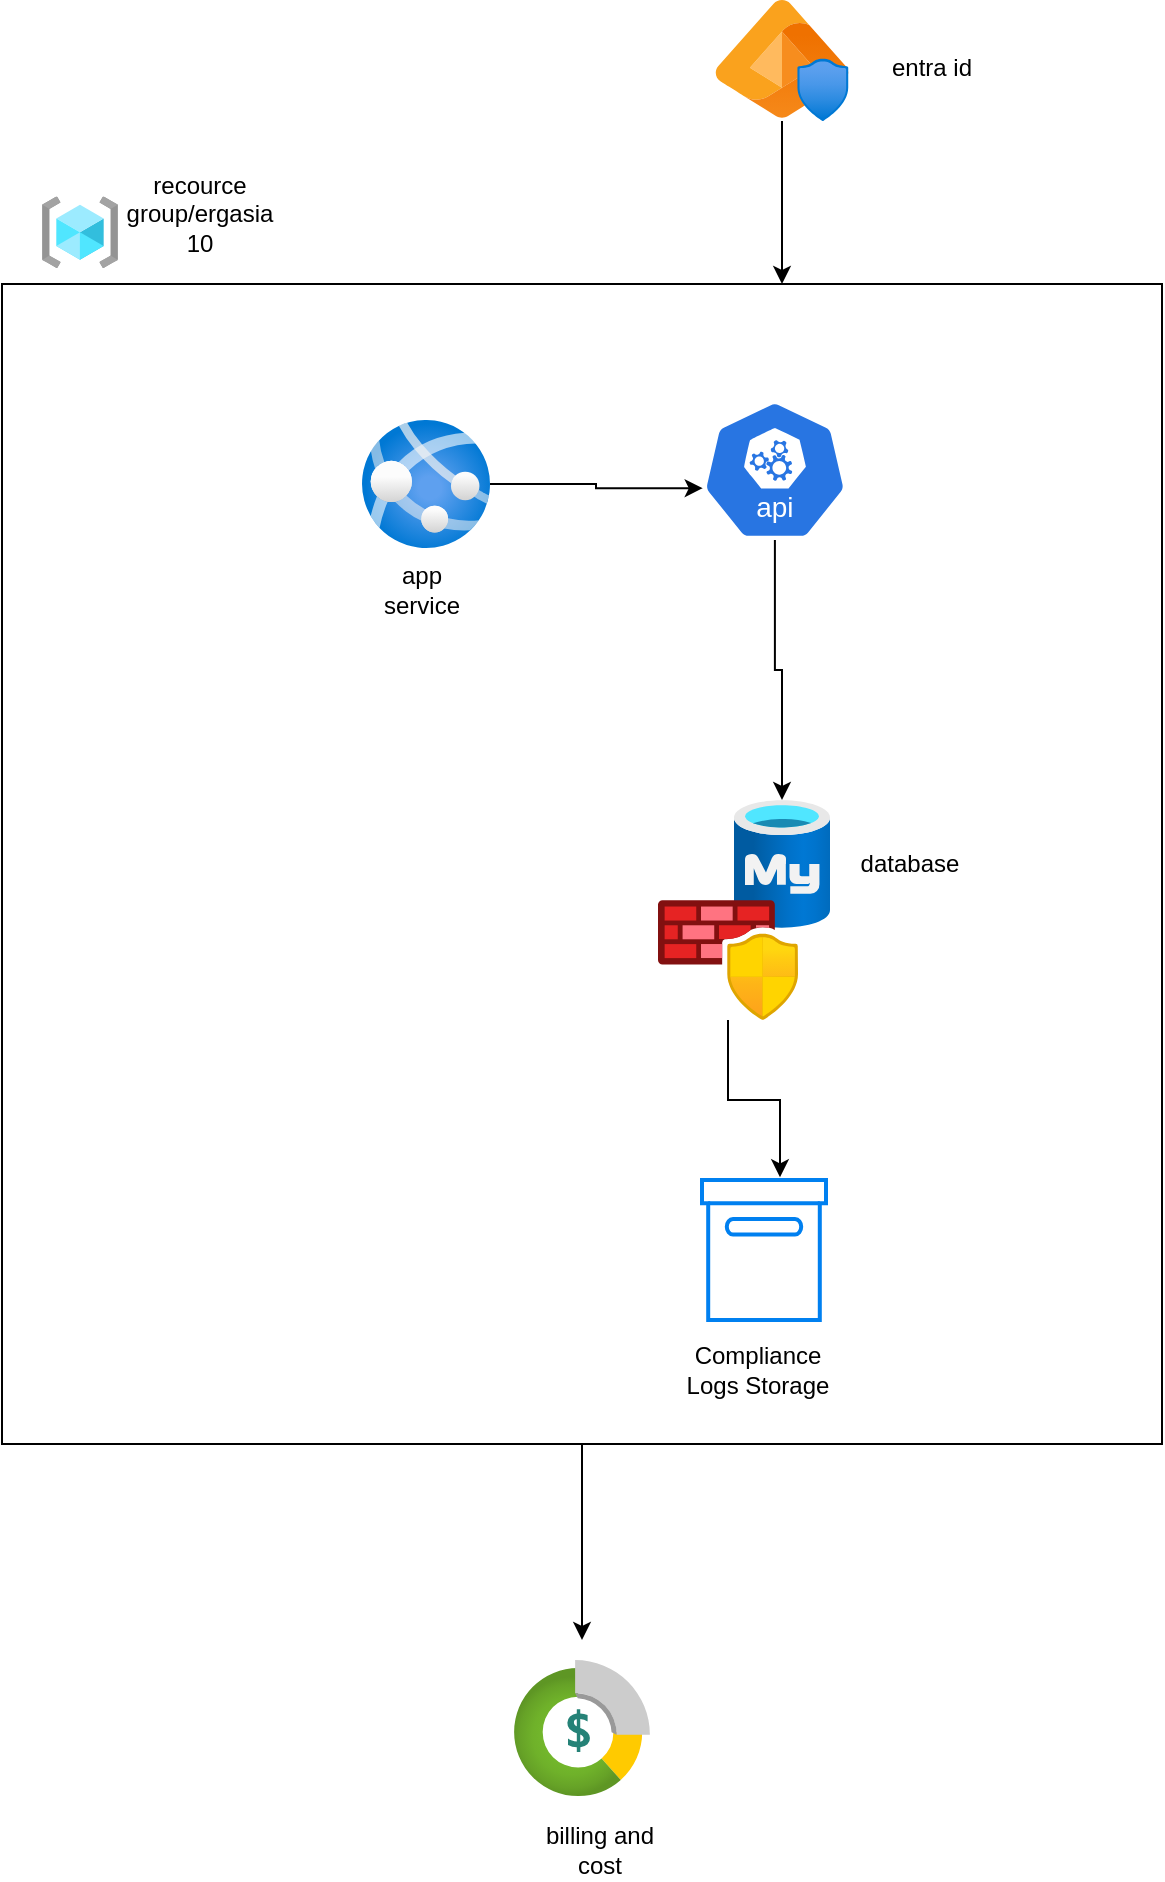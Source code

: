 <mxfile version="24.8.4">
  <diagram id="WI9T0HZ2pTsCkuznbFz-" name="Page-1">
    <mxGraphModel dx="1221" dy="618" grid="1" gridSize="10" guides="1" tooltips="1" connect="1" arrows="1" fold="1" page="1" pageScale="1" pageWidth="1169" pageHeight="827" math="0" shadow="0">
      <root>
        <mxCell id="0" />
        <mxCell id="1" parent="0" />
        <mxCell id="A0IHMMy_m380kcZ5GglR-23" value="" style="edgeStyle=orthogonalEdgeStyle;rounded=0;orthogonalLoop=1;jettySize=auto;html=1;" edge="1" parent="1" source="A0IHMMy_m380kcZ5GglR-12" target="A0IHMMy_m380kcZ5GglR-13">
          <mxGeometry relative="1" as="geometry">
            <Array as="points">
              <mxPoint x="710" y="160" />
              <mxPoint x="710" y="160" />
            </Array>
          </mxGeometry>
        </mxCell>
        <mxCell id="A0IHMMy_m380kcZ5GglR-12" value="" style="image;aspect=fixed;html=1;points=[];align=center;fontSize=12;image=img/lib/azure2/identity/Entra_ID_Protection.svg;" vertex="1" parent="1">
          <mxGeometry x="676" y="40" width="68" height="60.44" as="geometry" />
        </mxCell>
        <mxCell id="A0IHMMy_m380kcZ5GglR-30" style="edgeStyle=orthogonalEdgeStyle;rounded=0;orthogonalLoop=1;jettySize=auto;html=1;" edge="1" parent="1" source="A0IHMMy_m380kcZ5GglR-13">
          <mxGeometry relative="1" as="geometry">
            <mxPoint x="610" y="860" as="targetPoint" />
          </mxGeometry>
        </mxCell>
        <mxCell id="A0IHMMy_m380kcZ5GglR-13" value="" style="whiteSpace=wrap;html=1;aspect=fixed;fillColor=none;" vertex="1" parent="1">
          <mxGeometry x="320" y="182" width="580" height="580" as="geometry" />
        </mxCell>
        <mxCell id="A0IHMMy_m380kcZ5GglR-14" value="" style="image;aspect=fixed;html=1;points=[];align=center;fontSize=12;image=img/lib/azure2/general/Resource_Groups.svg;" vertex="1" parent="1">
          <mxGeometry x="340" y="138.24" width="38" height="35.76" as="geometry" />
        </mxCell>
        <mxCell id="A0IHMMy_m380kcZ5GglR-15" value="recource group/ergasia 10&lt;div&gt;&lt;br&gt;&lt;/div&gt;" style="text;html=1;align=center;verticalAlign=middle;whiteSpace=wrap;rounded=0;" vertex="1" parent="1">
          <mxGeometry x="378" y="140" width="82" height="28" as="geometry" />
        </mxCell>
        <mxCell id="A0IHMMy_m380kcZ5GglR-16" value="" style="image;aspect=fixed;html=1;points=[];align=center;fontSize=12;image=img/lib/azure2/app_services/App_Services.svg;" vertex="1" parent="1">
          <mxGeometry x="500" y="250" width="64" height="64" as="geometry" />
        </mxCell>
        <mxCell id="A0IHMMy_m380kcZ5GglR-25" style="edgeStyle=orthogonalEdgeStyle;rounded=0;orthogonalLoop=1;jettySize=auto;html=1;" edge="1" parent="1" source="A0IHMMy_m380kcZ5GglR-17" target="A0IHMMy_m380kcZ5GglR-18">
          <mxGeometry relative="1" as="geometry" />
        </mxCell>
        <mxCell id="A0IHMMy_m380kcZ5GglR-17" value="" style="aspect=fixed;sketch=0;html=1;dashed=0;whitespace=wrap;verticalLabelPosition=bottom;verticalAlign=top;fillColor=#2875E2;strokeColor=#ffffff;points=[[0.005,0.63,0],[0.1,0.2,0],[0.9,0.2,0],[0.5,0,0],[0.995,0.63,0],[0.72,0.99,0],[0.5,1,0],[0.28,0.99,0]];shape=mxgraph.kubernetes.icon2;kubernetesLabel=1;prIcon=api" vertex="1" parent="1">
          <mxGeometry x="670" y="240" width="72.91" height="70" as="geometry" />
        </mxCell>
        <mxCell id="A0IHMMy_m380kcZ5GglR-18" value="" style="image;aspect=fixed;html=1;points=[];align=center;fontSize=12;image=img/lib/azure2/databases/Azure_Database_MySQL_Server.svg;" vertex="1" parent="1">
          <mxGeometry x="686" y="440" width="48" height="64" as="geometry" />
        </mxCell>
        <mxCell id="A0IHMMy_m380kcZ5GglR-19" value="" style="image;aspect=fixed;html=1;points=[];align=center;fontSize=12;image=img/lib/azure2/networking/Azure_Firewall_Manager.svg;" vertex="1" parent="1">
          <mxGeometry x="648" y="490" width="70" height="60" as="geometry" />
        </mxCell>
        <mxCell id="A0IHMMy_m380kcZ5GglR-20" value="" style="html=1;verticalLabelPosition=bottom;align=center;labelBackgroundColor=#ffffff;verticalAlign=top;strokeWidth=2;strokeColor=#0080F0;shadow=0;dashed=0;shape=mxgraph.ios7.icons.box;" vertex="1" parent="1">
          <mxGeometry x="670" y="630" width="62" height="70" as="geometry" />
        </mxCell>
        <mxCell id="A0IHMMy_m380kcZ5GglR-21" value="&lt;div&gt;entra id&lt;/div&gt;" style="text;html=1;align=center;verticalAlign=middle;whiteSpace=wrap;rounded=0;" vertex="1" parent="1">
          <mxGeometry x="744" y="60" width="82" height="28" as="geometry" />
        </mxCell>
        <mxCell id="A0IHMMy_m380kcZ5GglR-24" style="edgeStyle=orthogonalEdgeStyle;rounded=0;orthogonalLoop=1;jettySize=auto;html=1;entryX=0.005;entryY=0.63;entryDx=0;entryDy=0;entryPerimeter=0;" edge="1" parent="1" source="A0IHMMy_m380kcZ5GglR-16" target="A0IHMMy_m380kcZ5GglR-17">
          <mxGeometry relative="1" as="geometry" />
        </mxCell>
        <mxCell id="A0IHMMy_m380kcZ5GglR-26" style="edgeStyle=orthogonalEdgeStyle;rounded=0;orthogonalLoop=1;jettySize=auto;html=1;entryX=0.629;entryY=-0.019;entryDx=0;entryDy=0;entryPerimeter=0;" edge="1" parent="1" source="A0IHMMy_m380kcZ5GglR-19" target="A0IHMMy_m380kcZ5GglR-20">
          <mxGeometry relative="1" as="geometry" />
        </mxCell>
        <mxCell id="A0IHMMy_m380kcZ5GglR-28" value="" style="image;aspect=fixed;html=1;points=[];align=center;fontSize=12;image=img/lib/azure2/general/Cost_Management_and_Billing.svg;" vertex="1" parent="1">
          <mxGeometry x="576" y="870" width="68" height="68" as="geometry" />
        </mxCell>
        <mxCell id="A0IHMMy_m380kcZ5GglR-29" value="billing and cost" style="text;html=1;align=center;verticalAlign=middle;whiteSpace=wrap;rounded=0;" vertex="1" parent="1">
          <mxGeometry x="589" y="950" width="60" height="30" as="geometry" />
        </mxCell>
        <mxCell id="A0IHMMy_m380kcZ5GglR-31" value="Compliance Logs Storage" style="text;html=1;align=center;verticalAlign=middle;whiteSpace=wrap;rounded=0;" vertex="1" parent="1">
          <mxGeometry x="652.91" y="710" width="90" height="30" as="geometry" />
        </mxCell>
        <mxCell id="A0IHMMy_m380kcZ5GglR-32" value="database" style="text;html=1;align=center;verticalAlign=middle;whiteSpace=wrap;rounded=0;" vertex="1" parent="1">
          <mxGeometry x="744" y="457" width="60" height="30" as="geometry" />
        </mxCell>
        <mxCell id="A0IHMMy_m380kcZ5GglR-33" value="app service" style="text;html=1;align=center;verticalAlign=middle;whiteSpace=wrap;rounded=0;" vertex="1" parent="1">
          <mxGeometry x="500" y="320" width="60" height="30" as="geometry" />
        </mxCell>
      </root>
    </mxGraphModel>
  </diagram>
</mxfile>
